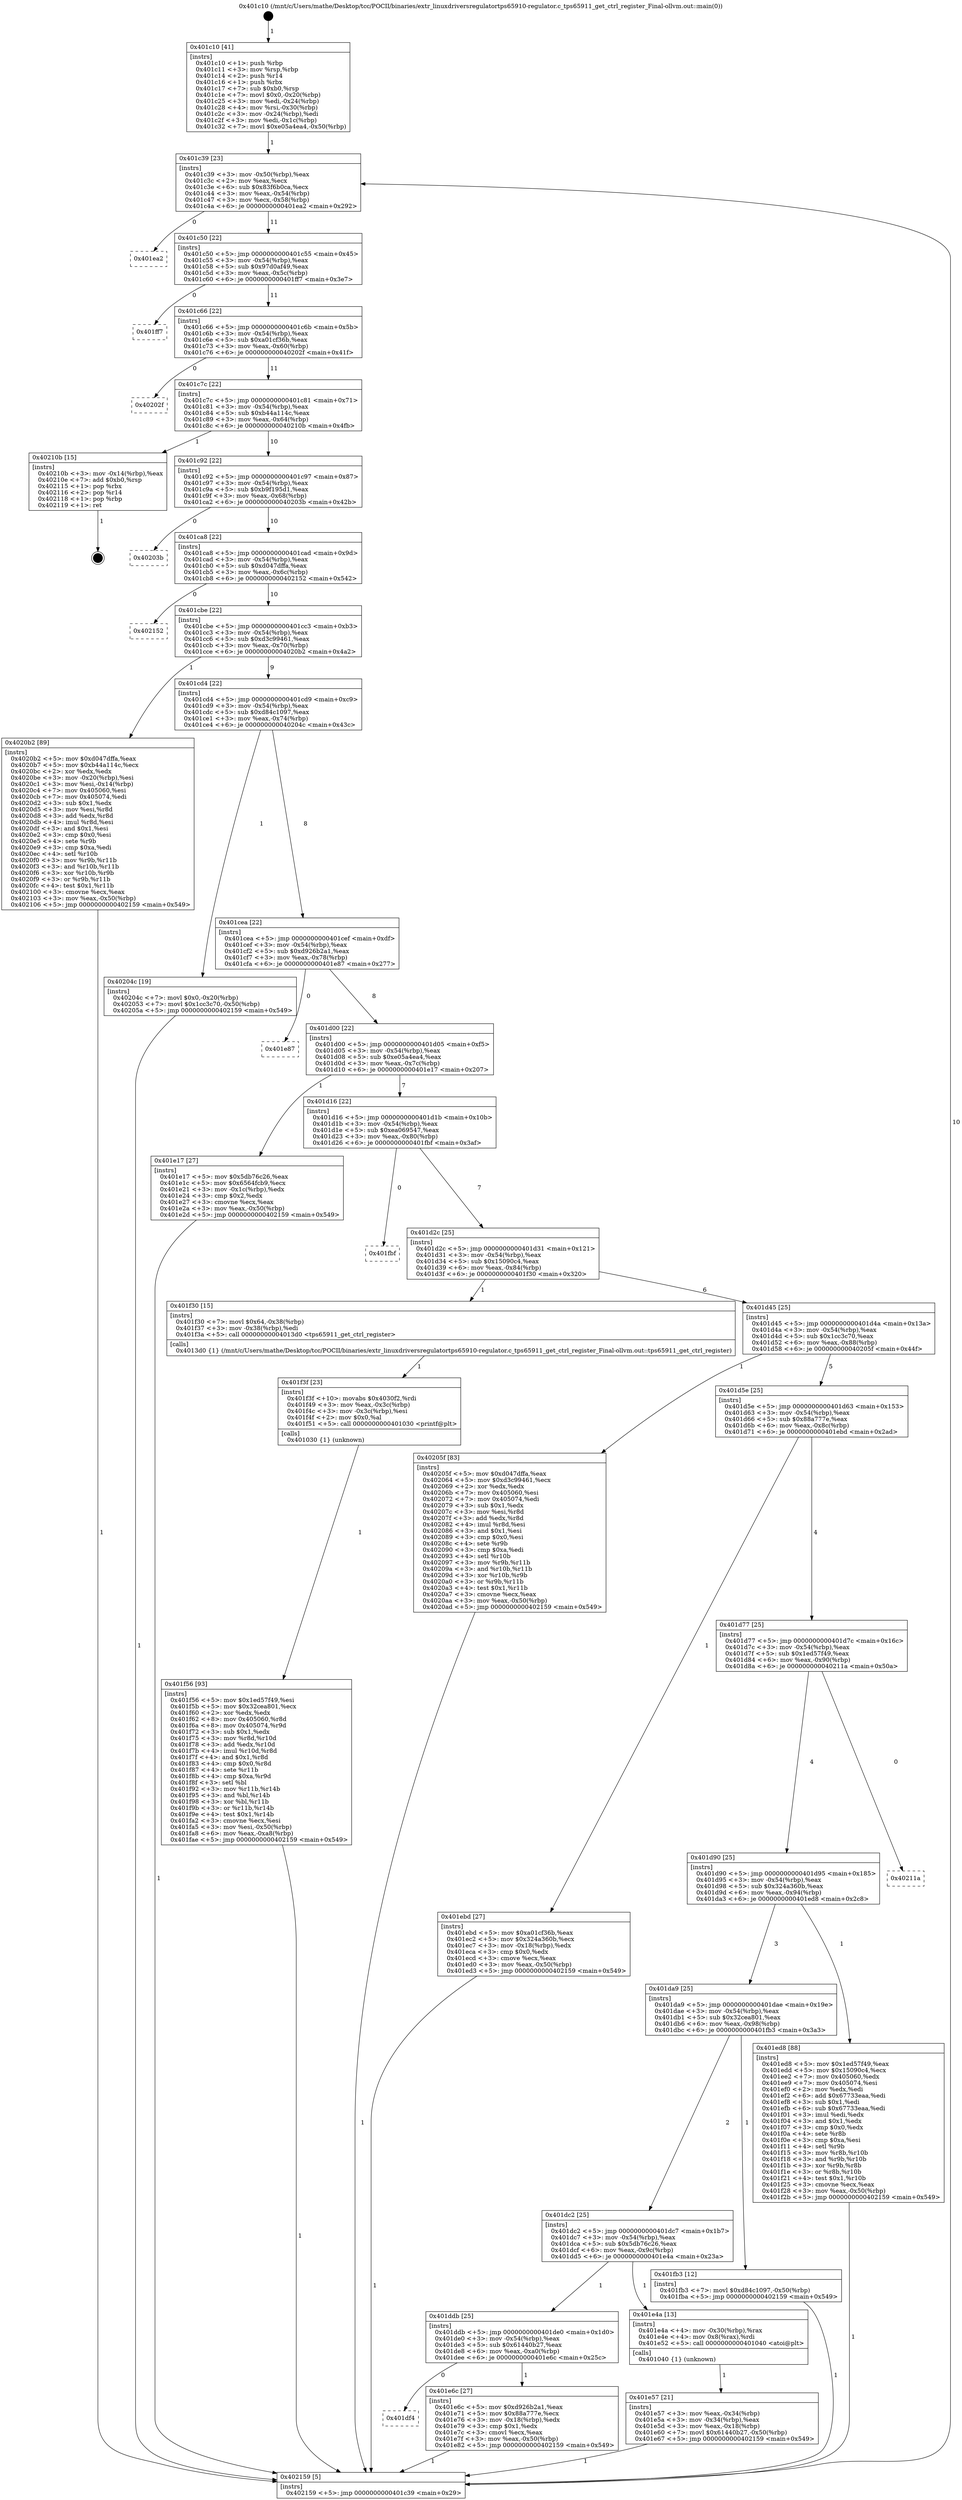 digraph "0x401c10" {
  label = "0x401c10 (/mnt/c/Users/mathe/Desktop/tcc/POCII/binaries/extr_linuxdriversregulatortps65910-regulator.c_tps65911_get_ctrl_register_Final-ollvm.out::main(0))"
  labelloc = "t"
  node[shape=record]

  Entry [label="",width=0.3,height=0.3,shape=circle,fillcolor=black,style=filled]
  "0x401c39" [label="{
     0x401c39 [23]\l
     | [instrs]\l
     &nbsp;&nbsp;0x401c39 \<+3\>: mov -0x50(%rbp),%eax\l
     &nbsp;&nbsp;0x401c3c \<+2\>: mov %eax,%ecx\l
     &nbsp;&nbsp;0x401c3e \<+6\>: sub $0x83f6b0ca,%ecx\l
     &nbsp;&nbsp;0x401c44 \<+3\>: mov %eax,-0x54(%rbp)\l
     &nbsp;&nbsp;0x401c47 \<+3\>: mov %ecx,-0x58(%rbp)\l
     &nbsp;&nbsp;0x401c4a \<+6\>: je 0000000000401ea2 \<main+0x292\>\l
  }"]
  "0x401ea2" [label="{
     0x401ea2\l
  }", style=dashed]
  "0x401c50" [label="{
     0x401c50 [22]\l
     | [instrs]\l
     &nbsp;&nbsp;0x401c50 \<+5\>: jmp 0000000000401c55 \<main+0x45\>\l
     &nbsp;&nbsp;0x401c55 \<+3\>: mov -0x54(%rbp),%eax\l
     &nbsp;&nbsp;0x401c58 \<+5\>: sub $0x97d0af49,%eax\l
     &nbsp;&nbsp;0x401c5d \<+3\>: mov %eax,-0x5c(%rbp)\l
     &nbsp;&nbsp;0x401c60 \<+6\>: je 0000000000401ff7 \<main+0x3e7\>\l
  }"]
  Exit [label="",width=0.3,height=0.3,shape=circle,fillcolor=black,style=filled,peripheries=2]
  "0x401ff7" [label="{
     0x401ff7\l
  }", style=dashed]
  "0x401c66" [label="{
     0x401c66 [22]\l
     | [instrs]\l
     &nbsp;&nbsp;0x401c66 \<+5\>: jmp 0000000000401c6b \<main+0x5b\>\l
     &nbsp;&nbsp;0x401c6b \<+3\>: mov -0x54(%rbp),%eax\l
     &nbsp;&nbsp;0x401c6e \<+5\>: sub $0xa01cf36b,%eax\l
     &nbsp;&nbsp;0x401c73 \<+3\>: mov %eax,-0x60(%rbp)\l
     &nbsp;&nbsp;0x401c76 \<+6\>: je 000000000040202f \<main+0x41f\>\l
  }"]
  "0x401f56" [label="{
     0x401f56 [93]\l
     | [instrs]\l
     &nbsp;&nbsp;0x401f56 \<+5\>: mov $0x1ed57f49,%esi\l
     &nbsp;&nbsp;0x401f5b \<+5\>: mov $0x32cea801,%ecx\l
     &nbsp;&nbsp;0x401f60 \<+2\>: xor %edx,%edx\l
     &nbsp;&nbsp;0x401f62 \<+8\>: mov 0x405060,%r8d\l
     &nbsp;&nbsp;0x401f6a \<+8\>: mov 0x405074,%r9d\l
     &nbsp;&nbsp;0x401f72 \<+3\>: sub $0x1,%edx\l
     &nbsp;&nbsp;0x401f75 \<+3\>: mov %r8d,%r10d\l
     &nbsp;&nbsp;0x401f78 \<+3\>: add %edx,%r10d\l
     &nbsp;&nbsp;0x401f7b \<+4\>: imul %r10d,%r8d\l
     &nbsp;&nbsp;0x401f7f \<+4\>: and $0x1,%r8d\l
     &nbsp;&nbsp;0x401f83 \<+4\>: cmp $0x0,%r8d\l
     &nbsp;&nbsp;0x401f87 \<+4\>: sete %r11b\l
     &nbsp;&nbsp;0x401f8b \<+4\>: cmp $0xa,%r9d\l
     &nbsp;&nbsp;0x401f8f \<+3\>: setl %bl\l
     &nbsp;&nbsp;0x401f92 \<+3\>: mov %r11b,%r14b\l
     &nbsp;&nbsp;0x401f95 \<+3\>: and %bl,%r14b\l
     &nbsp;&nbsp;0x401f98 \<+3\>: xor %bl,%r11b\l
     &nbsp;&nbsp;0x401f9b \<+3\>: or %r11b,%r14b\l
     &nbsp;&nbsp;0x401f9e \<+4\>: test $0x1,%r14b\l
     &nbsp;&nbsp;0x401fa2 \<+3\>: cmovne %ecx,%esi\l
     &nbsp;&nbsp;0x401fa5 \<+3\>: mov %esi,-0x50(%rbp)\l
     &nbsp;&nbsp;0x401fa8 \<+6\>: mov %eax,-0xa8(%rbp)\l
     &nbsp;&nbsp;0x401fae \<+5\>: jmp 0000000000402159 \<main+0x549\>\l
  }"]
  "0x40202f" [label="{
     0x40202f\l
  }", style=dashed]
  "0x401c7c" [label="{
     0x401c7c [22]\l
     | [instrs]\l
     &nbsp;&nbsp;0x401c7c \<+5\>: jmp 0000000000401c81 \<main+0x71\>\l
     &nbsp;&nbsp;0x401c81 \<+3\>: mov -0x54(%rbp),%eax\l
     &nbsp;&nbsp;0x401c84 \<+5\>: sub $0xb44a114c,%eax\l
     &nbsp;&nbsp;0x401c89 \<+3\>: mov %eax,-0x64(%rbp)\l
     &nbsp;&nbsp;0x401c8c \<+6\>: je 000000000040210b \<main+0x4fb\>\l
  }"]
  "0x401f3f" [label="{
     0x401f3f [23]\l
     | [instrs]\l
     &nbsp;&nbsp;0x401f3f \<+10\>: movabs $0x4030f2,%rdi\l
     &nbsp;&nbsp;0x401f49 \<+3\>: mov %eax,-0x3c(%rbp)\l
     &nbsp;&nbsp;0x401f4c \<+3\>: mov -0x3c(%rbp),%esi\l
     &nbsp;&nbsp;0x401f4f \<+2\>: mov $0x0,%al\l
     &nbsp;&nbsp;0x401f51 \<+5\>: call 0000000000401030 \<printf@plt\>\l
     | [calls]\l
     &nbsp;&nbsp;0x401030 \{1\} (unknown)\l
  }"]
  "0x40210b" [label="{
     0x40210b [15]\l
     | [instrs]\l
     &nbsp;&nbsp;0x40210b \<+3\>: mov -0x14(%rbp),%eax\l
     &nbsp;&nbsp;0x40210e \<+7\>: add $0xb0,%rsp\l
     &nbsp;&nbsp;0x402115 \<+1\>: pop %rbx\l
     &nbsp;&nbsp;0x402116 \<+2\>: pop %r14\l
     &nbsp;&nbsp;0x402118 \<+1\>: pop %rbp\l
     &nbsp;&nbsp;0x402119 \<+1\>: ret\l
  }"]
  "0x401c92" [label="{
     0x401c92 [22]\l
     | [instrs]\l
     &nbsp;&nbsp;0x401c92 \<+5\>: jmp 0000000000401c97 \<main+0x87\>\l
     &nbsp;&nbsp;0x401c97 \<+3\>: mov -0x54(%rbp),%eax\l
     &nbsp;&nbsp;0x401c9a \<+5\>: sub $0xb9f195d1,%eax\l
     &nbsp;&nbsp;0x401c9f \<+3\>: mov %eax,-0x68(%rbp)\l
     &nbsp;&nbsp;0x401ca2 \<+6\>: je 000000000040203b \<main+0x42b\>\l
  }"]
  "0x401df4" [label="{
     0x401df4\l
  }", style=dashed]
  "0x40203b" [label="{
     0x40203b\l
  }", style=dashed]
  "0x401ca8" [label="{
     0x401ca8 [22]\l
     | [instrs]\l
     &nbsp;&nbsp;0x401ca8 \<+5\>: jmp 0000000000401cad \<main+0x9d\>\l
     &nbsp;&nbsp;0x401cad \<+3\>: mov -0x54(%rbp),%eax\l
     &nbsp;&nbsp;0x401cb0 \<+5\>: sub $0xd047dffa,%eax\l
     &nbsp;&nbsp;0x401cb5 \<+3\>: mov %eax,-0x6c(%rbp)\l
     &nbsp;&nbsp;0x401cb8 \<+6\>: je 0000000000402152 \<main+0x542\>\l
  }"]
  "0x401e6c" [label="{
     0x401e6c [27]\l
     | [instrs]\l
     &nbsp;&nbsp;0x401e6c \<+5\>: mov $0xd926b2a1,%eax\l
     &nbsp;&nbsp;0x401e71 \<+5\>: mov $0x88a777e,%ecx\l
     &nbsp;&nbsp;0x401e76 \<+3\>: mov -0x18(%rbp),%edx\l
     &nbsp;&nbsp;0x401e79 \<+3\>: cmp $0x1,%edx\l
     &nbsp;&nbsp;0x401e7c \<+3\>: cmovl %ecx,%eax\l
     &nbsp;&nbsp;0x401e7f \<+3\>: mov %eax,-0x50(%rbp)\l
     &nbsp;&nbsp;0x401e82 \<+5\>: jmp 0000000000402159 \<main+0x549\>\l
  }"]
  "0x402152" [label="{
     0x402152\l
  }", style=dashed]
  "0x401cbe" [label="{
     0x401cbe [22]\l
     | [instrs]\l
     &nbsp;&nbsp;0x401cbe \<+5\>: jmp 0000000000401cc3 \<main+0xb3\>\l
     &nbsp;&nbsp;0x401cc3 \<+3\>: mov -0x54(%rbp),%eax\l
     &nbsp;&nbsp;0x401cc6 \<+5\>: sub $0xd3c99461,%eax\l
     &nbsp;&nbsp;0x401ccb \<+3\>: mov %eax,-0x70(%rbp)\l
     &nbsp;&nbsp;0x401cce \<+6\>: je 00000000004020b2 \<main+0x4a2\>\l
  }"]
  "0x401e57" [label="{
     0x401e57 [21]\l
     | [instrs]\l
     &nbsp;&nbsp;0x401e57 \<+3\>: mov %eax,-0x34(%rbp)\l
     &nbsp;&nbsp;0x401e5a \<+3\>: mov -0x34(%rbp),%eax\l
     &nbsp;&nbsp;0x401e5d \<+3\>: mov %eax,-0x18(%rbp)\l
     &nbsp;&nbsp;0x401e60 \<+7\>: movl $0x61440b27,-0x50(%rbp)\l
     &nbsp;&nbsp;0x401e67 \<+5\>: jmp 0000000000402159 \<main+0x549\>\l
  }"]
  "0x4020b2" [label="{
     0x4020b2 [89]\l
     | [instrs]\l
     &nbsp;&nbsp;0x4020b2 \<+5\>: mov $0xd047dffa,%eax\l
     &nbsp;&nbsp;0x4020b7 \<+5\>: mov $0xb44a114c,%ecx\l
     &nbsp;&nbsp;0x4020bc \<+2\>: xor %edx,%edx\l
     &nbsp;&nbsp;0x4020be \<+3\>: mov -0x20(%rbp),%esi\l
     &nbsp;&nbsp;0x4020c1 \<+3\>: mov %esi,-0x14(%rbp)\l
     &nbsp;&nbsp;0x4020c4 \<+7\>: mov 0x405060,%esi\l
     &nbsp;&nbsp;0x4020cb \<+7\>: mov 0x405074,%edi\l
     &nbsp;&nbsp;0x4020d2 \<+3\>: sub $0x1,%edx\l
     &nbsp;&nbsp;0x4020d5 \<+3\>: mov %esi,%r8d\l
     &nbsp;&nbsp;0x4020d8 \<+3\>: add %edx,%r8d\l
     &nbsp;&nbsp;0x4020db \<+4\>: imul %r8d,%esi\l
     &nbsp;&nbsp;0x4020df \<+3\>: and $0x1,%esi\l
     &nbsp;&nbsp;0x4020e2 \<+3\>: cmp $0x0,%esi\l
     &nbsp;&nbsp;0x4020e5 \<+4\>: sete %r9b\l
     &nbsp;&nbsp;0x4020e9 \<+3\>: cmp $0xa,%edi\l
     &nbsp;&nbsp;0x4020ec \<+4\>: setl %r10b\l
     &nbsp;&nbsp;0x4020f0 \<+3\>: mov %r9b,%r11b\l
     &nbsp;&nbsp;0x4020f3 \<+3\>: and %r10b,%r11b\l
     &nbsp;&nbsp;0x4020f6 \<+3\>: xor %r10b,%r9b\l
     &nbsp;&nbsp;0x4020f9 \<+3\>: or %r9b,%r11b\l
     &nbsp;&nbsp;0x4020fc \<+4\>: test $0x1,%r11b\l
     &nbsp;&nbsp;0x402100 \<+3\>: cmovne %ecx,%eax\l
     &nbsp;&nbsp;0x402103 \<+3\>: mov %eax,-0x50(%rbp)\l
     &nbsp;&nbsp;0x402106 \<+5\>: jmp 0000000000402159 \<main+0x549\>\l
  }"]
  "0x401cd4" [label="{
     0x401cd4 [22]\l
     | [instrs]\l
     &nbsp;&nbsp;0x401cd4 \<+5\>: jmp 0000000000401cd9 \<main+0xc9\>\l
     &nbsp;&nbsp;0x401cd9 \<+3\>: mov -0x54(%rbp),%eax\l
     &nbsp;&nbsp;0x401cdc \<+5\>: sub $0xd84c1097,%eax\l
     &nbsp;&nbsp;0x401ce1 \<+3\>: mov %eax,-0x74(%rbp)\l
     &nbsp;&nbsp;0x401ce4 \<+6\>: je 000000000040204c \<main+0x43c\>\l
  }"]
  "0x401ddb" [label="{
     0x401ddb [25]\l
     | [instrs]\l
     &nbsp;&nbsp;0x401ddb \<+5\>: jmp 0000000000401de0 \<main+0x1d0\>\l
     &nbsp;&nbsp;0x401de0 \<+3\>: mov -0x54(%rbp),%eax\l
     &nbsp;&nbsp;0x401de3 \<+5\>: sub $0x61440b27,%eax\l
     &nbsp;&nbsp;0x401de8 \<+6\>: mov %eax,-0xa0(%rbp)\l
     &nbsp;&nbsp;0x401dee \<+6\>: je 0000000000401e6c \<main+0x25c\>\l
  }"]
  "0x40204c" [label="{
     0x40204c [19]\l
     | [instrs]\l
     &nbsp;&nbsp;0x40204c \<+7\>: movl $0x0,-0x20(%rbp)\l
     &nbsp;&nbsp;0x402053 \<+7\>: movl $0x1cc3c70,-0x50(%rbp)\l
     &nbsp;&nbsp;0x40205a \<+5\>: jmp 0000000000402159 \<main+0x549\>\l
  }"]
  "0x401cea" [label="{
     0x401cea [22]\l
     | [instrs]\l
     &nbsp;&nbsp;0x401cea \<+5\>: jmp 0000000000401cef \<main+0xdf\>\l
     &nbsp;&nbsp;0x401cef \<+3\>: mov -0x54(%rbp),%eax\l
     &nbsp;&nbsp;0x401cf2 \<+5\>: sub $0xd926b2a1,%eax\l
     &nbsp;&nbsp;0x401cf7 \<+3\>: mov %eax,-0x78(%rbp)\l
     &nbsp;&nbsp;0x401cfa \<+6\>: je 0000000000401e87 \<main+0x277\>\l
  }"]
  "0x401e4a" [label="{
     0x401e4a [13]\l
     | [instrs]\l
     &nbsp;&nbsp;0x401e4a \<+4\>: mov -0x30(%rbp),%rax\l
     &nbsp;&nbsp;0x401e4e \<+4\>: mov 0x8(%rax),%rdi\l
     &nbsp;&nbsp;0x401e52 \<+5\>: call 0000000000401040 \<atoi@plt\>\l
     | [calls]\l
     &nbsp;&nbsp;0x401040 \{1\} (unknown)\l
  }"]
  "0x401e87" [label="{
     0x401e87\l
  }", style=dashed]
  "0x401d00" [label="{
     0x401d00 [22]\l
     | [instrs]\l
     &nbsp;&nbsp;0x401d00 \<+5\>: jmp 0000000000401d05 \<main+0xf5\>\l
     &nbsp;&nbsp;0x401d05 \<+3\>: mov -0x54(%rbp),%eax\l
     &nbsp;&nbsp;0x401d08 \<+5\>: sub $0xe05a4ea4,%eax\l
     &nbsp;&nbsp;0x401d0d \<+3\>: mov %eax,-0x7c(%rbp)\l
     &nbsp;&nbsp;0x401d10 \<+6\>: je 0000000000401e17 \<main+0x207\>\l
  }"]
  "0x401dc2" [label="{
     0x401dc2 [25]\l
     | [instrs]\l
     &nbsp;&nbsp;0x401dc2 \<+5\>: jmp 0000000000401dc7 \<main+0x1b7\>\l
     &nbsp;&nbsp;0x401dc7 \<+3\>: mov -0x54(%rbp),%eax\l
     &nbsp;&nbsp;0x401dca \<+5\>: sub $0x5db76c26,%eax\l
     &nbsp;&nbsp;0x401dcf \<+6\>: mov %eax,-0x9c(%rbp)\l
     &nbsp;&nbsp;0x401dd5 \<+6\>: je 0000000000401e4a \<main+0x23a\>\l
  }"]
  "0x401e17" [label="{
     0x401e17 [27]\l
     | [instrs]\l
     &nbsp;&nbsp;0x401e17 \<+5\>: mov $0x5db76c26,%eax\l
     &nbsp;&nbsp;0x401e1c \<+5\>: mov $0x6564fcb9,%ecx\l
     &nbsp;&nbsp;0x401e21 \<+3\>: mov -0x1c(%rbp),%edx\l
     &nbsp;&nbsp;0x401e24 \<+3\>: cmp $0x2,%edx\l
     &nbsp;&nbsp;0x401e27 \<+3\>: cmovne %ecx,%eax\l
     &nbsp;&nbsp;0x401e2a \<+3\>: mov %eax,-0x50(%rbp)\l
     &nbsp;&nbsp;0x401e2d \<+5\>: jmp 0000000000402159 \<main+0x549\>\l
  }"]
  "0x401d16" [label="{
     0x401d16 [22]\l
     | [instrs]\l
     &nbsp;&nbsp;0x401d16 \<+5\>: jmp 0000000000401d1b \<main+0x10b\>\l
     &nbsp;&nbsp;0x401d1b \<+3\>: mov -0x54(%rbp),%eax\l
     &nbsp;&nbsp;0x401d1e \<+5\>: sub $0xea069547,%eax\l
     &nbsp;&nbsp;0x401d23 \<+3\>: mov %eax,-0x80(%rbp)\l
     &nbsp;&nbsp;0x401d26 \<+6\>: je 0000000000401fbf \<main+0x3af\>\l
  }"]
  "0x402159" [label="{
     0x402159 [5]\l
     | [instrs]\l
     &nbsp;&nbsp;0x402159 \<+5\>: jmp 0000000000401c39 \<main+0x29\>\l
  }"]
  "0x401c10" [label="{
     0x401c10 [41]\l
     | [instrs]\l
     &nbsp;&nbsp;0x401c10 \<+1\>: push %rbp\l
     &nbsp;&nbsp;0x401c11 \<+3\>: mov %rsp,%rbp\l
     &nbsp;&nbsp;0x401c14 \<+2\>: push %r14\l
     &nbsp;&nbsp;0x401c16 \<+1\>: push %rbx\l
     &nbsp;&nbsp;0x401c17 \<+7\>: sub $0xb0,%rsp\l
     &nbsp;&nbsp;0x401c1e \<+7\>: movl $0x0,-0x20(%rbp)\l
     &nbsp;&nbsp;0x401c25 \<+3\>: mov %edi,-0x24(%rbp)\l
     &nbsp;&nbsp;0x401c28 \<+4\>: mov %rsi,-0x30(%rbp)\l
     &nbsp;&nbsp;0x401c2c \<+3\>: mov -0x24(%rbp),%edi\l
     &nbsp;&nbsp;0x401c2f \<+3\>: mov %edi,-0x1c(%rbp)\l
     &nbsp;&nbsp;0x401c32 \<+7\>: movl $0xe05a4ea4,-0x50(%rbp)\l
  }"]
  "0x401fb3" [label="{
     0x401fb3 [12]\l
     | [instrs]\l
     &nbsp;&nbsp;0x401fb3 \<+7\>: movl $0xd84c1097,-0x50(%rbp)\l
     &nbsp;&nbsp;0x401fba \<+5\>: jmp 0000000000402159 \<main+0x549\>\l
  }"]
  "0x401fbf" [label="{
     0x401fbf\l
  }", style=dashed]
  "0x401d2c" [label="{
     0x401d2c [25]\l
     | [instrs]\l
     &nbsp;&nbsp;0x401d2c \<+5\>: jmp 0000000000401d31 \<main+0x121\>\l
     &nbsp;&nbsp;0x401d31 \<+3\>: mov -0x54(%rbp),%eax\l
     &nbsp;&nbsp;0x401d34 \<+5\>: sub $0x15090c4,%eax\l
     &nbsp;&nbsp;0x401d39 \<+6\>: mov %eax,-0x84(%rbp)\l
     &nbsp;&nbsp;0x401d3f \<+6\>: je 0000000000401f30 \<main+0x320\>\l
  }"]
  "0x401da9" [label="{
     0x401da9 [25]\l
     | [instrs]\l
     &nbsp;&nbsp;0x401da9 \<+5\>: jmp 0000000000401dae \<main+0x19e\>\l
     &nbsp;&nbsp;0x401dae \<+3\>: mov -0x54(%rbp),%eax\l
     &nbsp;&nbsp;0x401db1 \<+5\>: sub $0x32cea801,%eax\l
     &nbsp;&nbsp;0x401db6 \<+6\>: mov %eax,-0x98(%rbp)\l
     &nbsp;&nbsp;0x401dbc \<+6\>: je 0000000000401fb3 \<main+0x3a3\>\l
  }"]
  "0x401f30" [label="{
     0x401f30 [15]\l
     | [instrs]\l
     &nbsp;&nbsp;0x401f30 \<+7\>: movl $0x64,-0x38(%rbp)\l
     &nbsp;&nbsp;0x401f37 \<+3\>: mov -0x38(%rbp),%edi\l
     &nbsp;&nbsp;0x401f3a \<+5\>: call 00000000004013d0 \<tps65911_get_ctrl_register\>\l
     | [calls]\l
     &nbsp;&nbsp;0x4013d0 \{1\} (/mnt/c/Users/mathe/Desktop/tcc/POCII/binaries/extr_linuxdriversregulatortps65910-regulator.c_tps65911_get_ctrl_register_Final-ollvm.out::tps65911_get_ctrl_register)\l
  }"]
  "0x401d45" [label="{
     0x401d45 [25]\l
     | [instrs]\l
     &nbsp;&nbsp;0x401d45 \<+5\>: jmp 0000000000401d4a \<main+0x13a\>\l
     &nbsp;&nbsp;0x401d4a \<+3\>: mov -0x54(%rbp),%eax\l
     &nbsp;&nbsp;0x401d4d \<+5\>: sub $0x1cc3c70,%eax\l
     &nbsp;&nbsp;0x401d52 \<+6\>: mov %eax,-0x88(%rbp)\l
     &nbsp;&nbsp;0x401d58 \<+6\>: je 000000000040205f \<main+0x44f\>\l
  }"]
  "0x401ed8" [label="{
     0x401ed8 [88]\l
     | [instrs]\l
     &nbsp;&nbsp;0x401ed8 \<+5\>: mov $0x1ed57f49,%eax\l
     &nbsp;&nbsp;0x401edd \<+5\>: mov $0x15090c4,%ecx\l
     &nbsp;&nbsp;0x401ee2 \<+7\>: mov 0x405060,%edx\l
     &nbsp;&nbsp;0x401ee9 \<+7\>: mov 0x405074,%esi\l
     &nbsp;&nbsp;0x401ef0 \<+2\>: mov %edx,%edi\l
     &nbsp;&nbsp;0x401ef2 \<+6\>: add $0x67733eaa,%edi\l
     &nbsp;&nbsp;0x401ef8 \<+3\>: sub $0x1,%edi\l
     &nbsp;&nbsp;0x401efb \<+6\>: sub $0x67733eaa,%edi\l
     &nbsp;&nbsp;0x401f01 \<+3\>: imul %edi,%edx\l
     &nbsp;&nbsp;0x401f04 \<+3\>: and $0x1,%edx\l
     &nbsp;&nbsp;0x401f07 \<+3\>: cmp $0x0,%edx\l
     &nbsp;&nbsp;0x401f0a \<+4\>: sete %r8b\l
     &nbsp;&nbsp;0x401f0e \<+3\>: cmp $0xa,%esi\l
     &nbsp;&nbsp;0x401f11 \<+4\>: setl %r9b\l
     &nbsp;&nbsp;0x401f15 \<+3\>: mov %r8b,%r10b\l
     &nbsp;&nbsp;0x401f18 \<+3\>: and %r9b,%r10b\l
     &nbsp;&nbsp;0x401f1b \<+3\>: xor %r9b,%r8b\l
     &nbsp;&nbsp;0x401f1e \<+3\>: or %r8b,%r10b\l
     &nbsp;&nbsp;0x401f21 \<+4\>: test $0x1,%r10b\l
     &nbsp;&nbsp;0x401f25 \<+3\>: cmovne %ecx,%eax\l
     &nbsp;&nbsp;0x401f28 \<+3\>: mov %eax,-0x50(%rbp)\l
     &nbsp;&nbsp;0x401f2b \<+5\>: jmp 0000000000402159 \<main+0x549\>\l
  }"]
  "0x40205f" [label="{
     0x40205f [83]\l
     | [instrs]\l
     &nbsp;&nbsp;0x40205f \<+5\>: mov $0xd047dffa,%eax\l
     &nbsp;&nbsp;0x402064 \<+5\>: mov $0xd3c99461,%ecx\l
     &nbsp;&nbsp;0x402069 \<+2\>: xor %edx,%edx\l
     &nbsp;&nbsp;0x40206b \<+7\>: mov 0x405060,%esi\l
     &nbsp;&nbsp;0x402072 \<+7\>: mov 0x405074,%edi\l
     &nbsp;&nbsp;0x402079 \<+3\>: sub $0x1,%edx\l
     &nbsp;&nbsp;0x40207c \<+3\>: mov %esi,%r8d\l
     &nbsp;&nbsp;0x40207f \<+3\>: add %edx,%r8d\l
     &nbsp;&nbsp;0x402082 \<+4\>: imul %r8d,%esi\l
     &nbsp;&nbsp;0x402086 \<+3\>: and $0x1,%esi\l
     &nbsp;&nbsp;0x402089 \<+3\>: cmp $0x0,%esi\l
     &nbsp;&nbsp;0x40208c \<+4\>: sete %r9b\l
     &nbsp;&nbsp;0x402090 \<+3\>: cmp $0xa,%edi\l
     &nbsp;&nbsp;0x402093 \<+4\>: setl %r10b\l
     &nbsp;&nbsp;0x402097 \<+3\>: mov %r9b,%r11b\l
     &nbsp;&nbsp;0x40209a \<+3\>: and %r10b,%r11b\l
     &nbsp;&nbsp;0x40209d \<+3\>: xor %r10b,%r9b\l
     &nbsp;&nbsp;0x4020a0 \<+3\>: or %r9b,%r11b\l
     &nbsp;&nbsp;0x4020a3 \<+4\>: test $0x1,%r11b\l
     &nbsp;&nbsp;0x4020a7 \<+3\>: cmovne %ecx,%eax\l
     &nbsp;&nbsp;0x4020aa \<+3\>: mov %eax,-0x50(%rbp)\l
     &nbsp;&nbsp;0x4020ad \<+5\>: jmp 0000000000402159 \<main+0x549\>\l
  }"]
  "0x401d5e" [label="{
     0x401d5e [25]\l
     | [instrs]\l
     &nbsp;&nbsp;0x401d5e \<+5\>: jmp 0000000000401d63 \<main+0x153\>\l
     &nbsp;&nbsp;0x401d63 \<+3\>: mov -0x54(%rbp),%eax\l
     &nbsp;&nbsp;0x401d66 \<+5\>: sub $0x88a777e,%eax\l
     &nbsp;&nbsp;0x401d6b \<+6\>: mov %eax,-0x8c(%rbp)\l
     &nbsp;&nbsp;0x401d71 \<+6\>: je 0000000000401ebd \<main+0x2ad\>\l
  }"]
  "0x401d90" [label="{
     0x401d90 [25]\l
     | [instrs]\l
     &nbsp;&nbsp;0x401d90 \<+5\>: jmp 0000000000401d95 \<main+0x185\>\l
     &nbsp;&nbsp;0x401d95 \<+3\>: mov -0x54(%rbp),%eax\l
     &nbsp;&nbsp;0x401d98 \<+5\>: sub $0x324a360b,%eax\l
     &nbsp;&nbsp;0x401d9d \<+6\>: mov %eax,-0x94(%rbp)\l
     &nbsp;&nbsp;0x401da3 \<+6\>: je 0000000000401ed8 \<main+0x2c8\>\l
  }"]
  "0x401ebd" [label="{
     0x401ebd [27]\l
     | [instrs]\l
     &nbsp;&nbsp;0x401ebd \<+5\>: mov $0xa01cf36b,%eax\l
     &nbsp;&nbsp;0x401ec2 \<+5\>: mov $0x324a360b,%ecx\l
     &nbsp;&nbsp;0x401ec7 \<+3\>: mov -0x18(%rbp),%edx\l
     &nbsp;&nbsp;0x401eca \<+3\>: cmp $0x0,%edx\l
     &nbsp;&nbsp;0x401ecd \<+3\>: cmove %ecx,%eax\l
     &nbsp;&nbsp;0x401ed0 \<+3\>: mov %eax,-0x50(%rbp)\l
     &nbsp;&nbsp;0x401ed3 \<+5\>: jmp 0000000000402159 \<main+0x549\>\l
  }"]
  "0x401d77" [label="{
     0x401d77 [25]\l
     | [instrs]\l
     &nbsp;&nbsp;0x401d77 \<+5\>: jmp 0000000000401d7c \<main+0x16c\>\l
     &nbsp;&nbsp;0x401d7c \<+3\>: mov -0x54(%rbp),%eax\l
     &nbsp;&nbsp;0x401d7f \<+5\>: sub $0x1ed57f49,%eax\l
     &nbsp;&nbsp;0x401d84 \<+6\>: mov %eax,-0x90(%rbp)\l
     &nbsp;&nbsp;0x401d8a \<+6\>: je 000000000040211a \<main+0x50a\>\l
  }"]
  "0x40211a" [label="{
     0x40211a\l
  }", style=dashed]
  Entry -> "0x401c10" [label=" 1"]
  "0x401c39" -> "0x401ea2" [label=" 0"]
  "0x401c39" -> "0x401c50" [label=" 11"]
  "0x40210b" -> Exit [label=" 1"]
  "0x401c50" -> "0x401ff7" [label=" 0"]
  "0x401c50" -> "0x401c66" [label=" 11"]
  "0x4020b2" -> "0x402159" [label=" 1"]
  "0x401c66" -> "0x40202f" [label=" 0"]
  "0x401c66" -> "0x401c7c" [label=" 11"]
  "0x40205f" -> "0x402159" [label=" 1"]
  "0x401c7c" -> "0x40210b" [label=" 1"]
  "0x401c7c" -> "0x401c92" [label=" 10"]
  "0x40204c" -> "0x402159" [label=" 1"]
  "0x401c92" -> "0x40203b" [label=" 0"]
  "0x401c92" -> "0x401ca8" [label=" 10"]
  "0x401fb3" -> "0x402159" [label=" 1"]
  "0x401ca8" -> "0x402152" [label=" 0"]
  "0x401ca8" -> "0x401cbe" [label=" 10"]
  "0x401f56" -> "0x402159" [label=" 1"]
  "0x401cbe" -> "0x4020b2" [label=" 1"]
  "0x401cbe" -> "0x401cd4" [label=" 9"]
  "0x401f30" -> "0x401f3f" [label=" 1"]
  "0x401cd4" -> "0x40204c" [label=" 1"]
  "0x401cd4" -> "0x401cea" [label=" 8"]
  "0x401ed8" -> "0x402159" [label=" 1"]
  "0x401cea" -> "0x401e87" [label=" 0"]
  "0x401cea" -> "0x401d00" [label=" 8"]
  "0x401ebd" -> "0x402159" [label=" 1"]
  "0x401d00" -> "0x401e17" [label=" 1"]
  "0x401d00" -> "0x401d16" [label=" 7"]
  "0x401e17" -> "0x402159" [label=" 1"]
  "0x401c10" -> "0x401c39" [label=" 1"]
  "0x402159" -> "0x401c39" [label=" 10"]
  "0x401ddb" -> "0x401df4" [label=" 0"]
  "0x401d16" -> "0x401fbf" [label=" 0"]
  "0x401d16" -> "0x401d2c" [label=" 7"]
  "0x401ddb" -> "0x401e6c" [label=" 1"]
  "0x401d2c" -> "0x401f30" [label=" 1"]
  "0x401d2c" -> "0x401d45" [label=" 6"]
  "0x401e57" -> "0x402159" [label=" 1"]
  "0x401d45" -> "0x40205f" [label=" 1"]
  "0x401d45" -> "0x401d5e" [label=" 5"]
  "0x401e4a" -> "0x401e57" [label=" 1"]
  "0x401d5e" -> "0x401ebd" [label=" 1"]
  "0x401d5e" -> "0x401d77" [label=" 4"]
  "0x401dc2" -> "0x401e4a" [label=" 1"]
  "0x401d77" -> "0x40211a" [label=" 0"]
  "0x401d77" -> "0x401d90" [label=" 4"]
  "0x401dc2" -> "0x401ddb" [label=" 1"]
  "0x401d90" -> "0x401ed8" [label=" 1"]
  "0x401d90" -> "0x401da9" [label=" 3"]
  "0x401f3f" -> "0x401f56" [label=" 1"]
  "0x401da9" -> "0x401fb3" [label=" 1"]
  "0x401da9" -> "0x401dc2" [label=" 2"]
  "0x401e6c" -> "0x402159" [label=" 1"]
}
